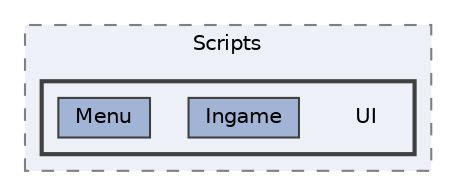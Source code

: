 digraph "C:/Users/David/wkspaces/DuelMe/Assets/Scripts/UI"
{
 // LATEX_PDF_SIZE
  bgcolor="transparent";
  edge [fontname=Helvetica,fontsize=10,labelfontname=Helvetica,labelfontsize=10];
  node [fontname=Helvetica,fontsize=10,shape=box,height=0.2,width=0.4];
  compound=true
  subgraph clusterdir_fec50ed601b033b703089ac8922a939c {
    graph [ bgcolor="#edf0f7", pencolor="grey50", label="Scripts", fontname=Helvetica,fontsize=10 style="filled,dashed", URL="dir_fec50ed601b033b703089ac8922a939c.html",tooltip=""]
  subgraph clusterdir_7a611a82389ac5f923f62f56e5a15180 {
    graph [ bgcolor="#edf0f7", pencolor="grey25", label="", fontname=Helvetica,fontsize=10 style="filled,bold", URL="dir_7a611a82389ac5f923f62f56e5a15180.html",tooltip=""]
    dir_7a611a82389ac5f923f62f56e5a15180 [shape=plaintext, label="UI"];
  dir_123bca77abf56e45642d5bc14f23f77d [label="Ingame", fillcolor="#a2b4d6", color="grey25", style="filled", URL="dir_123bca77abf56e45642d5bc14f23f77d.html",tooltip=""];
  dir_f773690c5188e4dc20650fb66527b6fc [label="Menu", fillcolor="#a2b4d6", color="grey25", style="filled", URL="dir_f773690c5188e4dc20650fb66527b6fc.html",tooltip=""];
  }
  }
}
